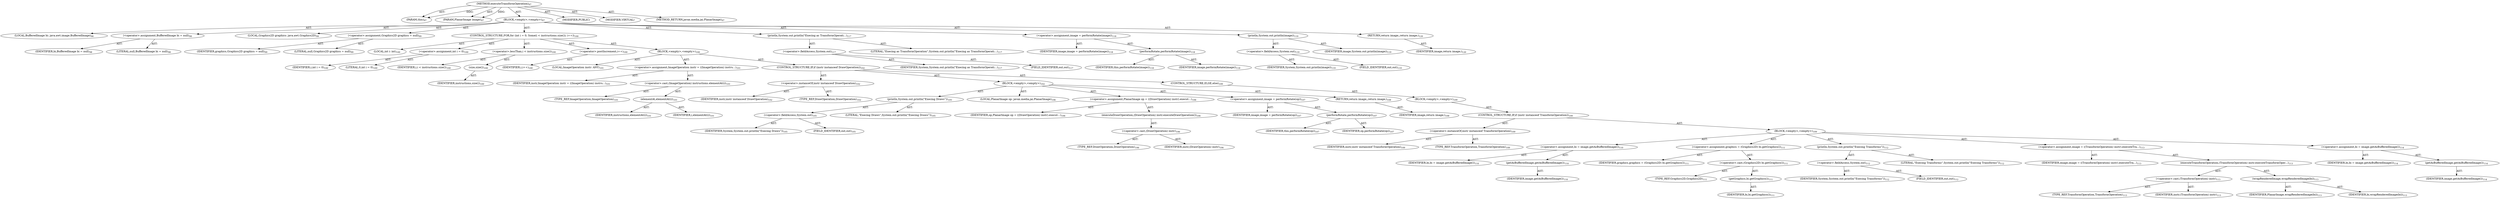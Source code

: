digraph "executeTransformOperation" {  
"111669149698" [label = <(METHOD,executeTransformOperation)<SUB>97</SUB>> ]
"115964116992" [label = <(PARAM,this)<SUB>97</SUB>> ]
"115964116998" [label = <(PARAM,PlanarImage image)<SUB>97</SUB>> ]
"25769803779" [label = <(BLOCK,&lt;empty&gt;,&lt;empty&gt;)<SUB>97</SUB>> ]
"94489280515" [label = <(LOCAL,BufferedImage bi: java.awt.image.BufferedImage)<SUB>98</SUB>> ]
"30064771093" [label = <(&lt;operator&gt;.assignment,BufferedImage bi = null)<SUB>98</SUB>> ]
"68719476759" [label = <(IDENTIFIER,bi,BufferedImage bi = null)<SUB>98</SUB>> ]
"90194313221" [label = <(LITERAL,null,BufferedImage bi = null)<SUB>98</SUB>> ]
"94489280516" [label = <(LOCAL,Graphics2D graphics: java.awt.Graphics2D)<SUB>99</SUB>> ]
"30064771094" [label = <(&lt;operator&gt;.assignment,Graphics2D graphics = null)<SUB>99</SUB>> ]
"68719476760" [label = <(IDENTIFIER,graphics,Graphics2D graphics = null)<SUB>99</SUB>> ]
"90194313222" [label = <(LITERAL,null,Graphics2D graphics = null)<SUB>99</SUB>> ]
"47244640256" [label = <(CONTROL_STRUCTURE,FOR,for (int i = 0; Some(i &lt; instructions.size()); i++))<SUB>100</SUB>> ]
"94489280517" [label = <(LOCAL,int i: int)<SUB>100</SUB>> ]
"30064771095" [label = <(&lt;operator&gt;.assignment,int i = 0)<SUB>100</SUB>> ]
"68719476761" [label = <(IDENTIFIER,i,int i = 0)<SUB>100</SUB>> ]
"90194313223" [label = <(LITERAL,0,int i = 0)<SUB>100</SUB>> ]
"30064771096" [label = <(&lt;operator&gt;.lessThan,i &lt; instructions.size())<SUB>100</SUB>> ]
"68719476762" [label = <(IDENTIFIER,i,i &lt; instructions.size())<SUB>100</SUB>> ]
"30064771097" [label = <(size,size())<SUB>100</SUB>> ]
"68719476763" [label = <(IDENTIFIER,instructions,size())<SUB>100</SUB>> ]
"30064771098" [label = <(&lt;operator&gt;.postIncrement,i++)<SUB>100</SUB>> ]
"68719476764" [label = <(IDENTIFIER,i,i++)<SUB>100</SUB>> ]
"25769803780" [label = <(BLOCK,&lt;empty&gt;,&lt;empty&gt;)<SUB>100</SUB>> ]
"94489280518" [label = <(LOCAL,ImageOperation instr: ANY)<SUB>101</SUB>> ]
"30064771099" [label = <(&lt;operator&gt;.assignment,ImageOperation instr = ((ImageOperation) instru...)<SUB>101</SUB>> ]
"68719476765" [label = <(IDENTIFIER,instr,ImageOperation instr = ((ImageOperation) instru...)<SUB>101</SUB>> ]
"30064771100" [label = <(&lt;operator&gt;.cast,(ImageOperation) instructions.elementAt(i))<SUB>101</SUB>> ]
"180388626433" [label = <(TYPE_REF,ImageOperation,ImageOperation)<SUB>101</SUB>> ]
"30064771101" [label = <(elementAt,elementAt(i))<SUB>101</SUB>> ]
"68719476766" [label = <(IDENTIFIER,instructions,elementAt(i))<SUB>101</SUB>> ]
"68719476767" [label = <(IDENTIFIER,i,elementAt(i))<SUB>101</SUB>> ]
"47244640257" [label = <(CONTROL_STRUCTURE,IF,if (instr instanceof DrawOperation))<SUB>102</SUB>> ]
"30064771102" [label = <(&lt;operator&gt;.instanceOf,instr instanceof DrawOperation)<SUB>102</SUB>> ]
"68719476768" [label = <(IDENTIFIER,instr,instr instanceof DrawOperation)<SUB>102</SUB>> ]
"180388626434" [label = <(TYPE_REF,DrawOperation,DrawOperation)<SUB>102</SUB>> ]
"25769803781" [label = <(BLOCK,&lt;empty&gt;,&lt;empty&gt;)<SUB>102</SUB>> ]
"30064771103" [label = <(println,System.out.println(&quot;Execing Draws&quot;))<SUB>105</SUB>> ]
"30064771104" [label = <(&lt;operator&gt;.fieldAccess,System.out)<SUB>105</SUB>> ]
"68719476769" [label = <(IDENTIFIER,System,System.out.println(&quot;Execing Draws&quot;))<SUB>105</SUB>> ]
"55834574851" [label = <(FIELD_IDENTIFIER,out,out)<SUB>105</SUB>> ]
"90194313224" [label = <(LITERAL,&quot;Execing Draws&quot;,System.out.println(&quot;Execing Draws&quot;))<SUB>105</SUB>> ]
"94489280519" [label = <(LOCAL,PlanarImage op: javax.media.jai.PlanarImage)<SUB>106</SUB>> ]
"30064771105" [label = <(&lt;operator&gt;.assignment,PlanarImage op = ((DrawOperation) instr).execut...)<SUB>106</SUB>> ]
"68719476770" [label = <(IDENTIFIER,op,PlanarImage op = ((DrawOperation) instr).execut...)<SUB>106</SUB>> ]
"30064771106" [label = <(executeDrawOperation,(DrawOperation) instr.executeDrawOperation())<SUB>106</SUB>> ]
"30064771107" [label = <(&lt;operator&gt;.cast,(DrawOperation) instr)<SUB>106</SUB>> ]
"180388626435" [label = <(TYPE_REF,DrawOperation,DrawOperation)<SUB>106</SUB>> ]
"68719476771" [label = <(IDENTIFIER,instr,(DrawOperation) instr)<SUB>106</SUB>> ]
"30064771108" [label = <(&lt;operator&gt;.assignment,image = performRotate(op))<SUB>107</SUB>> ]
"68719476772" [label = <(IDENTIFIER,image,image = performRotate(op))<SUB>107</SUB>> ]
"30064771109" [label = <(performRotate,performRotate(op))<SUB>107</SUB>> ]
"68719476736" [label = <(IDENTIFIER,this,performRotate(op))<SUB>107</SUB>> ]
"68719476773" [label = <(IDENTIFIER,op,performRotate(op))<SUB>107</SUB>> ]
"146028888065" [label = <(RETURN,return image;,return image;)<SUB>108</SUB>> ]
"68719476774" [label = <(IDENTIFIER,image,return image;)<SUB>108</SUB>> ]
"47244640258" [label = <(CONTROL_STRUCTURE,ELSE,else)<SUB>109</SUB>> ]
"25769803782" [label = <(BLOCK,&lt;empty&gt;,&lt;empty&gt;)<SUB>109</SUB>> ]
"47244640259" [label = <(CONTROL_STRUCTURE,IF,if (instr instanceof TransformOperation))<SUB>109</SUB>> ]
"30064771110" [label = <(&lt;operator&gt;.instanceOf,instr instanceof TransformOperation)<SUB>109</SUB>> ]
"68719476775" [label = <(IDENTIFIER,instr,instr instanceof TransformOperation)<SUB>109</SUB>> ]
"180388626436" [label = <(TYPE_REF,TransformOperation,TransformOperation)<SUB>109</SUB>> ]
"25769803783" [label = <(BLOCK,&lt;empty&gt;,&lt;empty&gt;)<SUB>109</SUB>> ]
"30064771111" [label = <(&lt;operator&gt;.assignment,bi = image.getAsBufferedImage())<SUB>110</SUB>> ]
"68719476776" [label = <(IDENTIFIER,bi,bi = image.getAsBufferedImage())<SUB>110</SUB>> ]
"30064771112" [label = <(getAsBufferedImage,getAsBufferedImage())<SUB>110</SUB>> ]
"68719476777" [label = <(IDENTIFIER,image,getAsBufferedImage())<SUB>110</SUB>> ]
"30064771113" [label = <(&lt;operator&gt;.assignment,graphics = (Graphics2D) bi.getGraphics())<SUB>111</SUB>> ]
"68719476778" [label = <(IDENTIFIER,graphics,graphics = (Graphics2D) bi.getGraphics())<SUB>111</SUB>> ]
"30064771114" [label = <(&lt;operator&gt;.cast,(Graphics2D) bi.getGraphics())<SUB>111</SUB>> ]
"180388626437" [label = <(TYPE_REF,Graphics2D,Graphics2D)<SUB>111</SUB>> ]
"30064771115" [label = <(getGraphics,bi.getGraphics())<SUB>111</SUB>> ]
"68719476779" [label = <(IDENTIFIER,bi,bi.getGraphics())<SUB>111</SUB>> ]
"30064771116" [label = <(println,System.out.println(&quot;Execing Transforms&quot;))<SUB>112</SUB>> ]
"30064771117" [label = <(&lt;operator&gt;.fieldAccess,System.out)<SUB>112</SUB>> ]
"68719476780" [label = <(IDENTIFIER,System,System.out.println(&quot;Execing Transforms&quot;))<SUB>112</SUB>> ]
"55834574852" [label = <(FIELD_IDENTIFIER,out,out)<SUB>112</SUB>> ]
"90194313225" [label = <(LITERAL,&quot;Execing Transforms&quot;,System.out.println(&quot;Execing Transforms&quot;))<SUB>112</SUB>> ]
"30064771118" [label = <(&lt;operator&gt;.assignment,image = ((TransformOperation) instr).executeTra...)<SUB>113</SUB>> ]
"68719476781" [label = <(IDENTIFIER,image,image = ((TransformOperation) instr).executeTra...)<SUB>113</SUB>> ]
"30064771119" [label = <(executeTransformOperation,(TransformOperation) instr.executeTransformOper...)<SUB>113</SUB>> ]
"30064771120" [label = <(&lt;operator&gt;.cast,(TransformOperation) instr)<SUB>113</SUB>> ]
"180388626438" [label = <(TYPE_REF,TransformOperation,TransformOperation)<SUB>113</SUB>> ]
"68719476782" [label = <(IDENTIFIER,instr,(TransformOperation) instr)<SUB>113</SUB>> ]
"30064771121" [label = <(wrapRenderedImage,wrapRenderedImage(bi))<SUB>113</SUB>> ]
"68719476783" [label = <(IDENTIFIER,PlanarImage,wrapRenderedImage(bi))<SUB>113</SUB>> ]
"68719476784" [label = <(IDENTIFIER,bi,wrapRenderedImage(bi))<SUB>113</SUB>> ]
"30064771122" [label = <(&lt;operator&gt;.assignment,bi = image.getAsBufferedImage())<SUB>114</SUB>> ]
"68719476785" [label = <(IDENTIFIER,bi,bi = image.getAsBufferedImage())<SUB>114</SUB>> ]
"30064771123" [label = <(getAsBufferedImage,getAsBufferedImage())<SUB>114</SUB>> ]
"68719476786" [label = <(IDENTIFIER,image,getAsBufferedImage())<SUB>114</SUB>> ]
"30064771124" [label = <(println,System.out.println(&quot;Execing as TransformOperati...)<SUB>117</SUB>> ]
"30064771125" [label = <(&lt;operator&gt;.fieldAccess,System.out)<SUB>117</SUB>> ]
"68719476787" [label = <(IDENTIFIER,System,System.out.println(&quot;Execing as TransformOperati...)<SUB>117</SUB>> ]
"55834574853" [label = <(FIELD_IDENTIFIER,out,out)<SUB>117</SUB>> ]
"90194313226" [label = <(LITERAL,&quot;Execing as TransformOperation&quot;,System.out.println(&quot;Execing as TransformOperati...)<SUB>117</SUB>> ]
"30064771126" [label = <(&lt;operator&gt;.assignment,image = performRotate(image))<SUB>118</SUB>> ]
"68719476788" [label = <(IDENTIFIER,image,image = performRotate(image))<SUB>118</SUB>> ]
"30064771127" [label = <(performRotate,performRotate(image))<SUB>118</SUB>> ]
"68719476737" [label = <(IDENTIFIER,this,performRotate(image))<SUB>118</SUB>> ]
"68719476789" [label = <(IDENTIFIER,image,performRotate(image))<SUB>118</SUB>> ]
"30064771128" [label = <(println,System.out.println(image))<SUB>119</SUB>> ]
"30064771129" [label = <(&lt;operator&gt;.fieldAccess,System.out)<SUB>119</SUB>> ]
"68719476790" [label = <(IDENTIFIER,System,System.out.println(image))<SUB>119</SUB>> ]
"55834574854" [label = <(FIELD_IDENTIFIER,out,out)<SUB>119</SUB>> ]
"68719476791" [label = <(IDENTIFIER,image,System.out.println(image))<SUB>119</SUB>> ]
"146028888066" [label = <(RETURN,return image;,return image;)<SUB>120</SUB>> ]
"68719476792" [label = <(IDENTIFIER,image,return image;)<SUB>120</SUB>> ]
"133143986181" [label = <(MODIFIER,PUBLIC)> ]
"133143986182" [label = <(MODIFIER,VIRTUAL)> ]
"128849018882" [label = <(METHOD_RETURN,javax.media.jai.PlanarImage)<SUB>97</SUB>> ]
  "111669149698" -> "115964116992"  [ label = "AST: "] 
  "111669149698" -> "115964116998"  [ label = "AST: "] 
  "111669149698" -> "25769803779"  [ label = "AST: "] 
  "111669149698" -> "133143986181"  [ label = "AST: "] 
  "111669149698" -> "133143986182"  [ label = "AST: "] 
  "111669149698" -> "128849018882"  [ label = "AST: "] 
  "25769803779" -> "94489280515"  [ label = "AST: "] 
  "25769803779" -> "30064771093"  [ label = "AST: "] 
  "25769803779" -> "94489280516"  [ label = "AST: "] 
  "25769803779" -> "30064771094"  [ label = "AST: "] 
  "25769803779" -> "47244640256"  [ label = "AST: "] 
  "25769803779" -> "30064771124"  [ label = "AST: "] 
  "25769803779" -> "30064771126"  [ label = "AST: "] 
  "25769803779" -> "30064771128"  [ label = "AST: "] 
  "25769803779" -> "146028888066"  [ label = "AST: "] 
  "30064771093" -> "68719476759"  [ label = "AST: "] 
  "30064771093" -> "90194313221"  [ label = "AST: "] 
  "30064771094" -> "68719476760"  [ label = "AST: "] 
  "30064771094" -> "90194313222"  [ label = "AST: "] 
  "47244640256" -> "94489280517"  [ label = "AST: "] 
  "47244640256" -> "30064771095"  [ label = "AST: "] 
  "47244640256" -> "30064771096"  [ label = "AST: "] 
  "47244640256" -> "30064771098"  [ label = "AST: "] 
  "47244640256" -> "25769803780"  [ label = "AST: "] 
  "30064771095" -> "68719476761"  [ label = "AST: "] 
  "30064771095" -> "90194313223"  [ label = "AST: "] 
  "30064771096" -> "68719476762"  [ label = "AST: "] 
  "30064771096" -> "30064771097"  [ label = "AST: "] 
  "30064771097" -> "68719476763"  [ label = "AST: "] 
  "30064771098" -> "68719476764"  [ label = "AST: "] 
  "25769803780" -> "94489280518"  [ label = "AST: "] 
  "25769803780" -> "30064771099"  [ label = "AST: "] 
  "25769803780" -> "47244640257"  [ label = "AST: "] 
  "30064771099" -> "68719476765"  [ label = "AST: "] 
  "30064771099" -> "30064771100"  [ label = "AST: "] 
  "30064771100" -> "180388626433"  [ label = "AST: "] 
  "30064771100" -> "30064771101"  [ label = "AST: "] 
  "30064771101" -> "68719476766"  [ label = "AST: "] 
  "30064771101" -> "68719476767"  [ label = "AST: "] 
  "47244640257" -> "30064771102"  [ label = "AST: "] 
  "47244640257" -> "25769803781"  [ label = "AST: "] 
  "47244640257" -> "47244640258"  [ label = "AST: "] 
  "30064771102" -> "68719476768"  [ label = "AST: "] 
  "30064771102" -> "180388626434"  [ label = "AST: "] 
  "25769803781" -> "30064771103"  [ label = "AST: "] 
  "25769803781" -> "94489280519"  [ label = "AST: "] 
  "25769803781" -> "30064771105"  [ label = "AST: "] 
  "25769803781" -> "30064771108"  [ label = "AST: "] 
  "25769803781" -> "146028888065"  [ label = "AST: "] 
  "30064771103" -> "30064771104"  [ label = "AST: "] 
  "30064771103" -> "90194313224"  [ label = "AST: "] 
  "30064771104" -> "68719476769"  [ label = "AST: "] 
  "30064771104" -> "55834574851"  [ label = "AST: "] 
  "30064771105" -> "68719476770"  [ label = "AST: "] 
  "30064771105" -> "30064771106"  [ label = "AST: "] 
  "30064771106" -> "30064771107"  [ label = "AST: "] 
  "30064771107" -> "180388626435"  [ label = "AST: "] 
  "30064771107" -> "68719476771"  [ label = "AST: "] 
  "30064771108" -> "68719476772"  [ label = "AST: "] 
  "30064771108" -> "30064771109"  [ label = "AST: "] 
  "30064771109" -> "68719476736"  [ label = "AST: "] 
  "30064771109" -> "68719476773"  [ label = "AST: "] 
  "146028888065" -> "68719476774"  [ label = "AST: "] 
  "47244640258" -> "25769803782"  [ label = "AST: "] 
  "25769803782" -> "47244640259"  [ label = "AST: "] 
  "47244640259" -> "30064771110"  [ label = "AST: "] 
  "47244640259" -> "25769803783"  [ label = "AST: "] 
  "30064771110" -> "68719476775"  [ label = "AST: "] 
  "30064771110" -> "180388626436"  [ label = "AST: "] 
  "25769803783" -> "30064771111"  [ label = "AST: "] 
  "25769803783" -> "30064771113"  [ label = "AST: "] 
  "25769803783" -> "30064771116"  [ label = "AST: "] 
  "25769803783" -> "30064771118"  [ label = "AST: "] 
  "25769803783" -> "30064771122"  [ label = "AST: "] 
  "30064771111" -> "68719476776"  [ label = "AST: "] 
  "30064771111" -> "30064771112"  [ label = "AST: "] 
  "30064771112" -> "68719476777"  [ label = "AST: "] 
  "30064771113" -> "68719476778"  [ label = "AST: "] 
  "30064771113" -> "30064771114"  [ label = "AST: "] 
  "30064771114" -> "180388626437"  [ label = "AST: "] 
  "30064771114" -> "30064771115"  [ label = "AST: "] 
  "30064771115" -> "68719476779"  [ label = "AST: "] 
  "30064771116" -> "30064771117"  [ label = "AST: "] 
  "30064771116" -> "90194313225"  [ label = "AST: "] 
  "30064771117" -> "68719476780"  [ label = "AST: "] 
  "30064771117" -> "55834574852"  [ label = "AST: "] 
  "30064771118" -> "68719476781"  [ label = "AST: "] 
  "30064771118" -> "30064771119"  [ label = "AST: "] 
  "30064771119" -> "30064771120"  [ label = "AST: "] 
  "30064771119" -> "30064771121"  [ label = "AST: "] 
  "30064771120" -> "180388626438"  [ label = "AST: "] 
  "30064771120" -> "68719476782"  [ label = "AST: "] 
  "30064771121" -> "68719476783"  [ label = "AST: "] 
  "30064771121" -> "68719476784"  [ label = "AST: "] 
  "30064771122" -> "68719476785"  [ label = "AST: "] 
  "30064771122" -> "30064771123"  [ label = "AST: "] 
  "30064771123" -> "68719476786"  [ label = "AST: "] 
  "30064771124" -> "30064771125"  [ label = "AST: "] 
  "30064771124" -> "90194313226"  [ label = "AST: "] 
  "30064771125" -> "68719476787"  [ label = "AST: "] 
  "30064771125" -> "55834574853"  [ label = "AST: "] 
  "30064771126" -> "68719476788"  [ label = "AST: "] 
  "30064771126" -> "30064771127"  [ label = "AST: "] 
  "30064771127" -> "68719476737"  [ label = "AST: "] 
  "30064771127" -> "68719476789"  [ label = "AST: "] 
  "30064771128" -> "30064771129"  [ label = "AST: "] 
  "30064771128" -> "68719476791"  [ label = "AST: "] 
  "30064771129" -> "68719476790"  [ label = "AST: "] 
  "30064771129" -> "55834574854"  [ label = "AST: "] 
  "146028888066" -> "68719476792"  [ label = "AST: "] 
  "111669149698" -> "115964116992"  [ label = "DDG: "] 
  "111669149698" -> "115964116998"  [ label = "DDG: "] 
}
